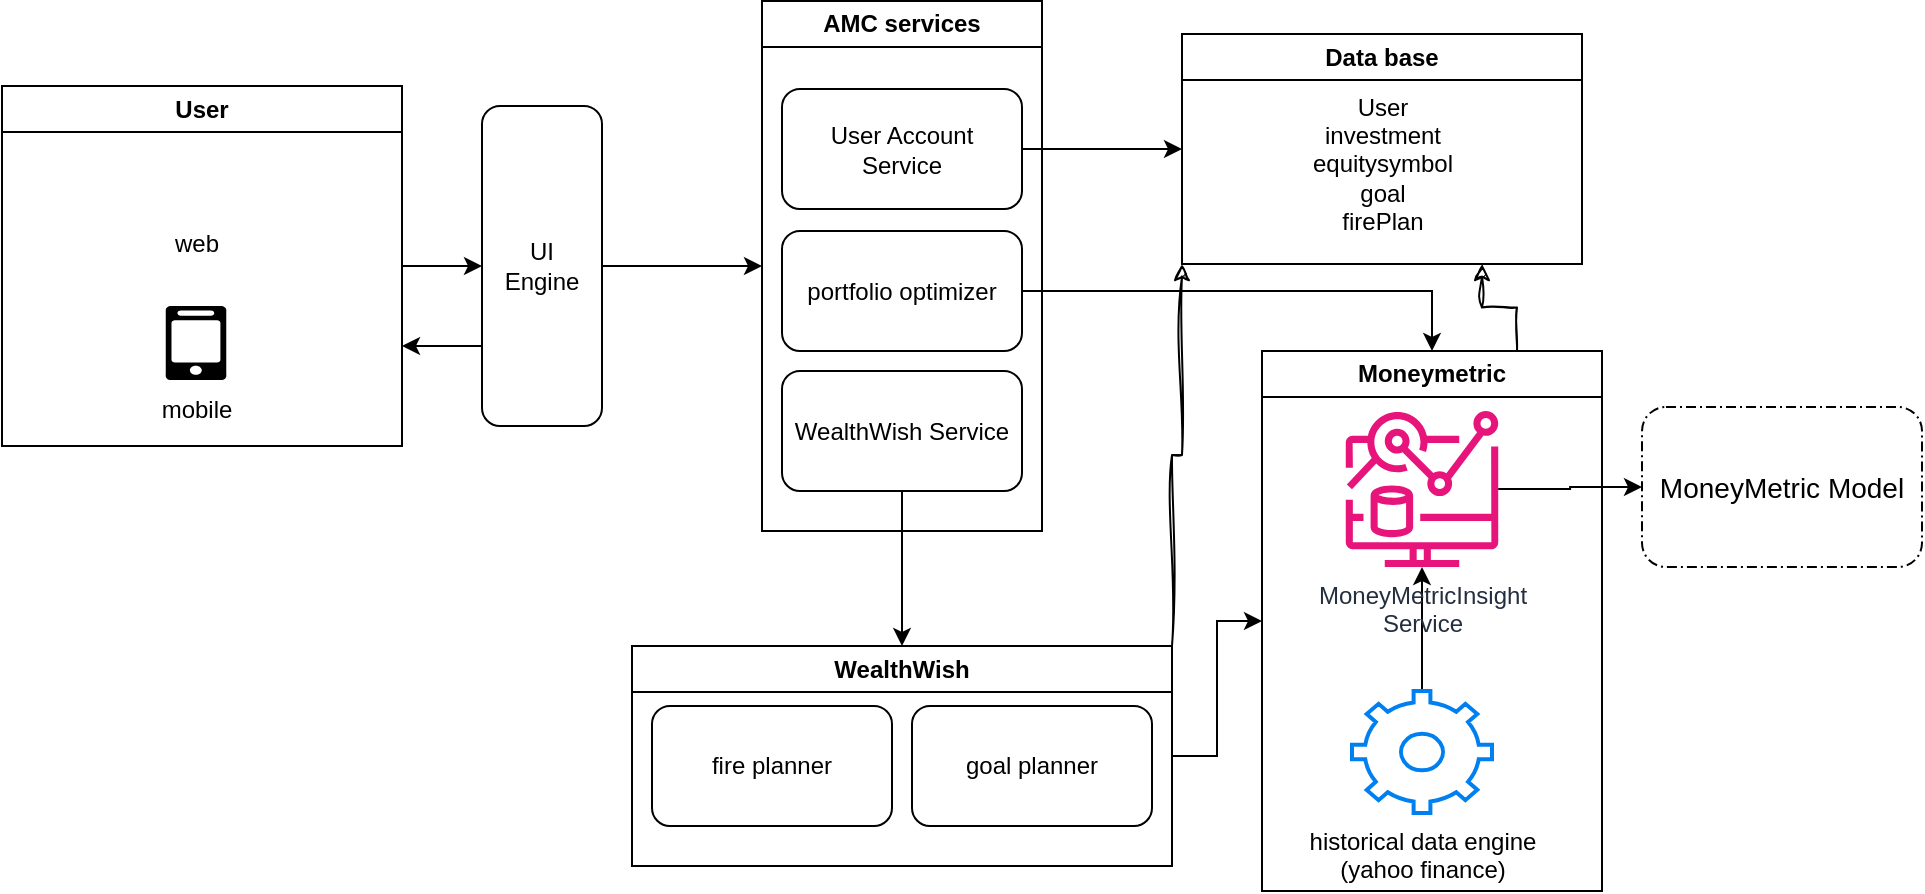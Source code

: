 <mxfile version="22.1.5" type="device">
  <diagram name="Page-1" id="4lEkWUVy1VVtrQNJi2iB">
    <mxGraphModel dx="1050" dy="522" grid="1" gridSize="10" guides="1" tooltips="1" connect="1" arrows="1" fold="1" page="1" pageScale="1" pageWidth="850" pageHeight="1100" math="0" shadow="0">
      <root>
        <mxCell id="0" />
        <mxCell id="1" parent="0" />
        <mxCell id="2bevjAJKMJdt6_6JYhVt-13" style="edgeStyle=orthogonalEdgeStyle;rounded=0;orthogonalLoop=1;jettySize=auto;html=1;exitX=1;exitY=0.5;exitDx=0;exitDy=0;entryX=0;entryY=0.5;entryDx=0;entryDy=0;" parent="1" source="2bevjAJKMJdt6_6JYhVt-1" target="2bevjAJKMJdt6_6JYhVt-10" edge="1">
          <mxGeometry relative="1" as="geometry" />
        </mxCell>
        <mxCell id="2bevjAJKMJdt6_6JYhVt-1" value="User" style="swimlane;whiteSpace=wrap;html=1;" parent="1" vertex="1">
          <mxGeometry x="30" y="140" width="200" height="180" as="geometry">
            <mxRectangle x="30" y="140" width="70" height="30" as="alternateBounds" />
          </mxGeometry>
        </mxCell>
        <mxCell id="2bevjAJKMJdt6_6JYhVt-2" value="" style="shape=image;html=1;verticalAlign=top;verticalLabelPosition=bottom;labelBackgroundColor=#ffffff;imageAspect=0;aspect=fixed;image=https://cdn1.iconfinder.com/data/icons/ionicons-fill-vol-2/512/logo-chrome-128.png" parent="2bevjAJKMJdt6_6JYhVt-1" vertex="1">
          <mxGeometry x="80" y="30" width="34" height="34" as="geometry" />
        </mxCell>
        <mxCell id="2bevjAJKMJdt6_6JYhVt-4" value="web" style="text;html=1;align=center;verticalAlign=middle;resizable=0;points=[];autosize=1;strokeColor=none;fillColor=none;" parent="2bevjAJKMJdt6_6JYhVt-1" vertex="1">
          <mxGeometry x="72" y="64" width="50" height="30" as="geometry" />
        </mxCell>
        <mxCell id="2bevjAJKMJdt6_6JYhVt-5" value="" style="outlineConnect=0;dashed=0;verticalLabelPosition=bottom;verticalAlign=top;align=center;html=1;shape=mxgraph.aws3.mobile_client;fillColor=#000000;gradientColor=none;" parent="2bevjAJKMJdt6_6JYhVt-1" vertex="1">
          <mxGeometry x="81.88" y="110" width="30.25" height="37" as="geometry" />
        </mxCell>
        <mxCell id="2bevjAJKMJdt6_6JYhVt-6" value="mobile" style="text;html=1;align=center;verticalAlign=middle;resizable=0;points=[];autosize=1;strokeColor=none;fillColor=none;" parent="2bevjAJKMJdt6_6JYhVt-1" vertex="1">
          <mxGeometry x="67.01" y="147" width="60" height="30" as="geometry" />
        </mxCell>
        <mxCell id="2bevjAJKMJdt6_6JYhVt-14" style="edgeStyle=orthogonalEdgeStyle;rounded=0;orthogonalLoop=1;jettySize=auto;html=1;exitX=0;exitY=0.75;exitDx=0;exitDy=0;" parent="1" source="2bevjAJKMJdt6_6JYhVt-10" edge="1">
          <mxGeometry relative="1" as="geometry">
            <mxPoint x="230" y="270" as="targetPoint" />
          </mxGeometry>
        </mxCell>
        <mxCell id="Ncdaa-sAqrYBmP8-Mcvt-5" style="edgeStyle=orthogonalEdgeStyle;rounded=0;orthogonalLoop=1;jettySize=auto;html=1;exitX=1;exitY=0.5;exitDx=0;exitDy=0;entryX=0;entryY=0.5;entryDx=0;entryDy=0;" parent="1" source="2bevjAJKMJdt6_6JYhVt-10" target="2bevjAJKMJdt6_6JYhVt-17" edge="1">
          <mxGeometry relative="1" as="geometry" />
        </mxCell>
        <mxCell id="2bevjAJKMJdt6_6JYhVt-10" value="UI&lt;br&gt;Engine" style="rounded=1;whiteSpace=wrap;html=1;" parent="1" vertex="1">
          <mxGeometry x="270" y="150" width="60" height="160" as="geometry" />
        </mxCell>
        <mxCell id="2bevjAJKMJdt6_6JYhVt-17" value="AMC services" style="swimlane;whiteSpace=wrap;html=1;" parent="1" vertex="1">
          <mxGeometry x="410" y="97.5" width="140" height="265" as="geometry" />
        </mxCell>
        <mxCell id="2bevjAJKMJdt6_6JYhVt-18" value="User Account&lt;br&gt;Service" style="rounded=1;whiteSpace=wrap;html=1;" parent="2bevjAJKMJdt6_6JYhVt-17" vertex="1">
          <mxGeometry x="10" y="44" width="120" height="60" as="geometry" />
        </mxCell>
        <mxCell id="2bevjAJKMJdt6_6JYhVt-20" value="portfolio optimizer" style="rounded=1;whiteSpace=wrap;html=1;" parent="2bevjAJKMJdt6_6JYhVt-17" vertex="1">
          <mxGeometry x="10" y="115" width="120" height="60" as="geometry" />
        </mxCell>
        <mxCell id="Ncdaa-sAqrYBmP8-Mcvt-15" value="WealthWish Service" style="rounded=1;whiteSpace=wrap;html=1;" parent="2bevjAJKMJdt6_6JYhVt-17" vertex="1">
          <mxGeometry x="10" y="185" width="120" height="60" as="geometry" />
        </mxCell>
        <mxCell id="2bevjAJKMJdt6_6JYhVt-24" value="Data base" style="swimlane;whiteSpace=wrap;html=1;" parent="1" vertex="1">
          <mxGeometry x="620" y="114" width="200" height="115" as="geometry" />
        </mxCell>
        <mxCell id="Ncdaa-sAqrYBmP8-Mcvt-4" value="User&lt;br&gt;investment&lt;br&gt;equitysymbol&lt;br&gt;goal&lt;br&gt;firePlan" style="text;html=1;align=center;verticalAlign=middle;resizable=0;points=[];autosize=1;strokeColor=none;fillColor=none;" parent="2bevjAJKMJdt6_6JYhVt-24" vertex="1">
          <mxGeometry x="55" y="20" width="90" height="90" as="geometry" />
        </mxCell>
        <mxCell id="Ncdaa-sAqrYBmP8-Mcvt-2" style="edgeStyle=orthogonalEdgeStyle;rounded=0;orthogonalLoop=1;jettySize=auto;html=1;exitX=1;exitY=0.5;exitDx=0;exitDy=0;entryX=0;entryY=0.5;entryDx=0;entryDy=0;" parent="1" source="2bevjAJKMJdt6_6JYhVt-18" target="2bevjAJKMJdt6_6JYhVt-24" edge="1">
          <mxGeometry relative="1" as="geometry">
            <mxPoint x="640" y="160" as="targetPoint" />
          </mxGeometry>
        </mxCell>
        <mxCell id="QnbBWJWJhSh4PPfgCm1R-2" style="edgeStyle=orthogonalEdgeStyle;rounded=0;sketch=1;hachureGap=4;jiggle=2;curveFitting=1;orthogonalLoop=1;jettySize=auto;html=1;exitX=0.75;exitY=0;exitDx=0;exitDy=0;entryX=0.75;entryY=1;entryDx=0;entryDy=0;fontFamily=Architects Daughter;fontSource=https%3A%2F%2Ffonts.googleapis.com%2Fcss%3Ffamily%3DArchitects%2BDaughter;fontSize=16;" edge="1" parent="1" source="Ncdaa-sAqrYBmP8-Mcvt-8" target="2bevjAJKMJdt6_6JYhVt-24">
          <mxGeometry relative="1" as="geometry" />
        </mxCell>
        <mxCell id="Ncdaa-sAqrYBmP8-Mcvt-8" value="Moneymetric" style="swimlane;whiteSpace=wrap;html=1;" parent="1" vertex="1">
          <mxGeometry x="660" y="272.5" width="170" height="270" as="geometry" />
        </mxCell>
        <mxCell id="Ncdaa-sAqrYBmP8-Mcvt-11" style="edgeStyle=orthogonalEdgeStyle;rounded=0;orthogonalLoop=1;jettySize=auto;html=1;" parent="Ncdaa-sAqrYBmP8-Mcvt-8" source="Ncdaa-sAqrYBmP8-Mcvt-6" target="Ncdaa-sAqrYBmP8-Mcvt-10" edge="1">
          <mxGeometry relative="1" as="geometry" />
        </mxCell>
        <mxCell id="Ncdaa-sAqrYBmP8-Mcvt-6" value="historical data engine&lt;br&gt;(yahoo finance)" style="html=1;verticalLabelPosition=bottom;align=center;labelBackgroundColor=#ffffff;verticalAlign=top;strokeWidth=2;strokeColor=#0080F0;shadow=0;dashed=0;shape=mxgraph.ios7.icons.settings;" parent="Ncdaa-sAqrYBmP8-Mcvt-8" vertex="1">
          <mxGeometry x="45" y="170" width="70" height="61" as="geometry" />
        </mxCell>
        <mxCell id="Ncdaa-sAqrYBmP8-Mcvt-10" value="MoneyMetricInsight&lt;br&gt;Service" style="sketch=0;outlineConnect=0;fontColor=#232F3E;gradientColor=none;fillColor=#E7157B;strokeColor=none;dashed=0;verticalLabelPosition=bottom;verticalAlign=top;align=center;html=1;fontSize=12;fontStyle=0;aspect=fixed;pointerEvents=1;shape=mxgraph.aws4.cloudwatch_metrics_insights;" parent="Ncdaa-sAqrYBmP8-Mcvt-8" vertex="1">
          <mxGeometry x="41.5" y="30" width="77" height="78" as="geometry" />
        </mxCell>
        <mxCell id="Ncdaa-sAqrYBmP8-Mcvt-12" value="&lt;font style=&quot;font-size: 14px;&quot;&gt;MoneyMetric Model&lt;/font&gt;" style="points=[[0.25,0,0],[0.5,0,0],[0.75,0,0],[1,0.25,0],[1,0.5,0],[1,0.75,0],[0.75,1,0],[0.5,1,0],[0.25,1,0],[0,0.75,0],[0,0.5,0],[0,0.25,0]];rounded=1;dashed=1;dashPattern=5 2 1 2;labelPosition=center;verticalLabelPosition=middle;align=center;verticalAlign=middle;fontSize=8;html=1;whiteSpace=wrap;" parent="1" vertex="1">
          <mxGeometry x="850" y="300.5" width="140" height="80" as="geometry" />
        </mxCell>
        <mxCell id="Ncdaa-sAqrYBmP8-Mcvt-13" style="edgeStyle=orthogonalEdgeStyle;rounded=0;orthogonalLoop=1;jettySize=auto;html=1;entryX=0;entryY=0.5;entryDx=0;entryDy=0;entryPerimeter=0;" parent="1" source="Ncdaa-sAqrYBmP8-Mcvt-10" target="Ncdaa-sAqrYBmP8-Mcvt-12" edge="1">
          <mxGeometry relative="1" as="geometry" />
        </mxCell>
        <mxCell id="Ncdaa-sAqrYBmP8-Mcvt-14" style="edgeStyle=orthogonalEdgeStyle;rounded=0;orthogonalLoop=1;jettySize=auto;html=1;exitX=1;exitY=0.5;exitDx=0;exitDy=0;entryX=0.5;entryY=0;entryDx=0;entryDy=0;" parent="1" source="2bevjAJKMJdt6_6JYhVt-20" target="Ncdaa-sAqrYBmP8-Mcvt-8" edge="1">
          <mxGeometry relative="1" as="geometry" />
        </mxCell>
        <mxCell id="GsYMVkBJt3CzwP905dxk-4" style="edgeStyle=orthogonalEdgeStyle;rounded=0;orthogonalLoop=1;jettySize=auto;html=1;exitX=1;exitY=0.5;exitDx=0;exitDy=0;entryX=0;entryY=0.5;entryDx=0;entryDy=0;" parent="1" source="Ncdaa-sAqrYBmP8-Mcvt-21" target="Ncdaa-sAqrYBmP8-Mcvt-8" edge="1">
          <mxGeometry relative="1" as="geometry">
            <mxPoint x="620" y="410" as="targetPoint" />
          </mxGeometry>
        </mxCell>
        <mxCell id="QnbBWJWJhSh4PPfgCm1R-4" style="edgeStyle=orthogonalEdgeStyle;rounded=0;sketch=1;hachureGap=4;jiggle=2;curveFitting=1;orthogonalLoop=1;jettySize=auto;html=1;exitX=1;exitY=0;exitDx=0;exitDy=0;entryX=0;entryY=1;entryDx=0;entryDy=0;fontFamily=Architects Daughter;fontSource=https%3A%2F%2Ffonts.googleapis.com%2Fcss%3Ffamily%3DArchitects%2BDaughter;fontSize=16;" edge="1" parent="1" source="Ncdaa-sAqrYBmP8-Mcvt-21" target="2bevjAJKMJdt6_6JYhVt-24">
          <mxGeometry relative="1" as="geometry" />
        </mxCell>
        <mxCell id="Ncdaa-sAqrYBmP8-Mcvt-21" value="WealthWish" style="swimlane;whiteSpace=wrap;html=1;" parent="1" vertex="1">
          <mxGeometry x="345" y="420" width="270" height="110" as="geometry" />
        </mxCell>
        <mxCell id="Ncdaa-sAqrYBmP8-Mcvt-22" value="fire planner" style="rounded=1;whiteSpace=wrap;html=1;" parent="Ncdaa-sAqrYBmP8-Mcvt-21" vertex="1">
          <mxGeometry x="10" y="30" width="120" height="60" as="geometry" />
        </mxCell>
        <mxCell id="Ncdaa-sAqrYBmP8-Mcvt-23" value="goal planner" style="rounded=1;whiteSpace=wrap;html=1;" parent="Ncdaa-sAqrYBmP8-Mcvt-21" vertex="1">
          <mxGeometry x="140" y="30" width="120" height="60" as="geometry" />
        </mxCell>
        <mxCell id="Ncdaa-sAqrYBmP8-Mcvt-24" style="edgeStyle=orthogonalEdgeStyle;rounded=0;orthogonalLoop=1;jettySize=auto;html=1;exitX=0.5;exitY=1;exitDx=0;exitDy=0;entryX=0.5;entryY=0;entryDx=0;entryDy=0;" parent="1" source="Ncdaa-sAqrYBmP8-Mcvt-15" target="Ncdaa-sAqrYBmP8-Mcvt-21" edge="1">
          <mxGeometry relative="1" as="geometry" />
        </mxCell>
      </root>
    </mxGraphModel>
  </diagram>
</mxfile>
